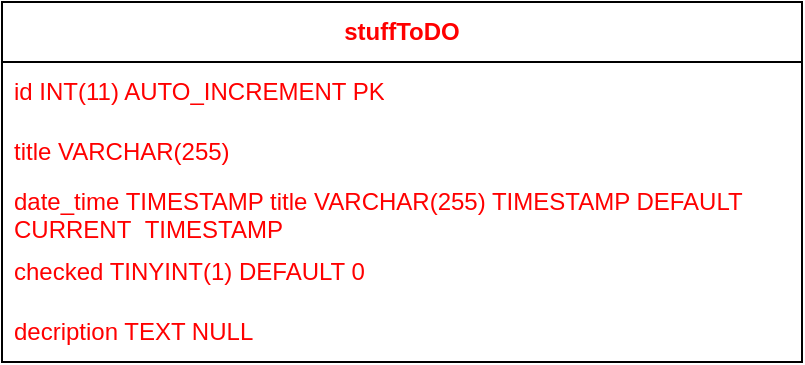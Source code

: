 <mxfile>
    <diagram id="o8DbxfcmNykhic2UIlJP" name="Page-1">
        <mxGraphModel dx="362" dy="309" grid="1" gridSize="10" guides="1" tooltips="1" connect="1" arrows="1" fold="1" page="1" pageScale="1" pageWidth="827" pageHeight="1169" math="0" shadow="0">
            <root>
                <mxCell id="0"/>
                <mxCell id="1" parent="0"/>
                <mxCell id="3" value="&lt;font color=&quot;#ff0000&quot;&gt;&lt;b&gt;stuffToDO&lt;/b&gt;&lt;/font&gt;" style="swimlane;fontStyle=0;childLayout=stackLayout;horizontal=1;startSize=30;horizontalStack=0;resizeParent=1;resizeParentMax=0;resizeLast=0;collapsible=1;marginBottom=0;whiteSpace=wrap;html=1;" parent="1" vertex="1">
                    <mxGeometry x="220" y="300" width="400" height="180" as="geometry"/>
                </mxCell>
                <mxCell id="4" value="&lt;font color=&quot;#ff0000&quot;&gt;id INT(11) AUTO_INCREMENT PK&lt;/font&gt;" style="text;strokeColor=none;fillColor=none;align=left;verticalAlign=middle;spacingLeft=4;spacingRight=4;overflow=hidden;points=[[0,0.5],[1,0.5]];portConstraint=eastwest;rotatable=0;whiteSpace=wrap;html=1;" parent="3" vertex="1">
                    <mxGeometry y="30" width="400" height="30" as="geometry"/>
                </mxCell>
                <mxCell id="5" value="&lt;font color=&quot;#ff0000&quot;&gt;title VARCHAR(255)&lt;/font&gt;" style="text;strokeColor=none;fillColor=none;align=left;verticalAlign=middle;spacingLeft=4;spacingRight=4;overflow=hidden;points=[[0,0.5],[1,0.5]];portConstraint=eastwest;rotatable=0;whiteSpace=wrap;html=1;" parent="3" vertex="1">
                    <mxGeometry y="60" width="400" height="30" as="geometry"/>
                </mxCell>
                <mxCell id="11" value="&lt;font color=&quot;#ff0000&quot;&gt;date_time TIMESTAMP title VARCHAR(255) TIMESTAMP DEFAULT CURRENT_TIMESTAMP&lt;/font&gt;" style="text;strokeColor=none;fillColor=none;align=left;verticalAlign=middle;spacingLeft=4;spacingRight=4;overflow=hidden;points=[[0,0.5],[1,0.5]];portConstraint=eastwest;rotatable=0;whiteSpace=wrap;html=1;" parent="3" vertex="1">
                    <mxGeometry y="90" width="400" height="30" as="geometry"/>
                </mxCell>
                <mxCell id="6" value="&lt;font color=&quot;#ff0000&quot;&gt;checked TINYINT(1) DEFAULT 0&lt;/font&gt;" style="text;strokeColor=none;fillColor=none;align=left;verticalAlign=middle;spacingLeft=4;spacingRight=4;overflow=hidden;points=[[0,0.5],[1,0.5]];portConstraint=eastwest;rotatable=0;whiteSpace=wrap;html=1;" parent="3" vertex="1">
                    <mxGeometry y="120" width="400" height="30" as="geometry"/>
                </mxCell>
                <mxCell id="12" value="&lt;font color=&quot;#ff0000&quot;&gt;decription TEXT NULL&lt;/font&gt;" style="text;strokeColor=none;fillColor=none;align=left;verticalAlign=middle;spacingLeft=4;spacingRight=4;overflow=hidden;points=[[0,0.5],[1,0.5]];portConstraint=eastwest;rotatable=0;whiteSpace=wrap;html=1;" vertex="1" parent="3">
                    <mxGeometry y="150" width="400" height="30" as="geometry"/>
                </mxCell>
            </root>
        </mxGraphModel>
    </diagram>
</mxfile>